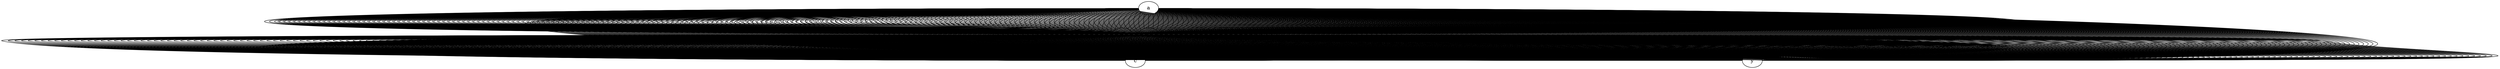 graph test2 {
       a -- b -- c;
       a -- {x y};
       x -- c {
       a -- b -- c;
       a -- {x y};
       x -- c {
       a -- b -- c;
       a -- {x y};
       x -- c {
       a -- b -- c;
       a -- {x y};
       x -- c {
       a -- b -- c;
       a -- {x y};
       x -- c {
       a -- b -- c;
       a -- {x y};
       x -- c {
       a -- b -- c;
       a -- {x y};
       x -- c {
       a -- b -- c;
       a -- {x y};
       x -- c {
       a -- b -- c;
       a -- {x y};
       x -- c {
       a -- b -- c;
       a -- {x y};
       x -- c {
       a -- b -- c;
       a -- {x y};
       x -- c {
       a -- b -- c;
       a -- {x y};
       x -- c {
       a -- b -- c;
       a -- {x y};
       x -- c {
       a -- b -- c;
       a -- {x y};
       x -- c {
       a -- b -- c;
       a -- {x y};
       x -- c {
       a -- b -- c;
       a -- {x y};
       x -- c {
       a -- b -- c;
       a -- {x y};
       x -- c {
       a -- b -- c;
       a -- {x y};
       x -- c {
       a -- b -- c;
       a -- {x y};
       x -- c {
       a -- b -- c;
       a -- {x y};
       x -- c {
       a -- b -- c;
       a -- {x y};
       x -- c {
       a -- b -- c;
       a -- {x y};
       x -- c {
       a -- b -- c;
       a -- {x y};
       x -- c {
       a -- b -- c;
       a -- {x y};
       x -- c {
       a -- b -- c;
       a -- {x y};
       x -- c {
       a -- b -- c;
       a -- {x y};
       x -- c {
       a -- b -- c;
       a -- {x y};
       x -- c {
       a -- b -- c;
       a -- {x y};
       x -- c {
       a -- b -- c;
       a -- {x y};
       x -- c {
       a -- b -- c;
       a -- {x y};
       x -- c {
       a -- b -- c;
       a -- {x y};
       x -- c {
       a -- b -- c;
       a -- {x y};
       x -- c {
       a -- b -- c;
       a -- {x y};
       x -- c {
       a -- b -- c;
       a -- {x y};
       x -- c {
       a -- b -- c;
       a -- {x y};
       x -- c {
       a -- b -- c;
       a -- {x y};
       x -- c {
       a -- b -- c;
       a -- {x y};
       x -- c {
       a -- b -- c;
       a -- {x y};
       x -- c {
       a -- b -- c;
       a -- {x y};
       x -- c {
       a -- b -- c;
       a -- {x y};
       x -- c {
       a -- b -- c;
       a -- {x y};
       x -- c {
       a -- b -- c;
       a -- {x y};
       x -- c {
       a -- b -- c;
       a -- {x y};
       x -- c {
       a -- b -- c;
       a -- {x y};
       x -- c {
       a -- b -- c;
       a -- {x y};
       x -- c {
       a -- b -- c;
       a -- {x y};
       x -- c {
       a -- b -- c;
       a -- {x y};
       x -- c {
       a -- b -- c;
       a -- {x y};
       x -- c {
       a -- b -- c;
       a -- {x y};
       x -- c {
       a -- b -- c;
       a -- {x y};
       x -- c {
       a -- b -- c;
       a -- {x y};
       x -- c {
       a -- b -- c;
       a -- {x y};
       x -- c {
       a -- b -- c;
       a -- {x y};
       x -- c {
       a -- b -- c;
       a -- {x y};
       x -- c {
       a -- b -- c;
       a -- {x y};
       x -- c {
       a -- b -- c;
       a -- {x y};
       x -- c {
       a -- b -- c;
       a -- {x y};
       x -- c {
       a -- b -- c;
       a -- {x y};
       x -- c {
       a -- b -- c;
       a -- {x y};
       x -- c {
       a -- b -- c;
       a -- {x y};
       x -- c {
       a -- b -- c;
       a -- {x y};
       x -- c {
       a -- b -- c;
       a -- {x y};
       x -- c {
       a -- b -- c;
       a -- {x y};
       x -- c {
       a -- b -- c;
       a -- {x y};
       x -- c {
       a -- b -- c;
       a -- {x y};
       x -- c {
       a -- b -- c;
       a -- {x y};
       x -- c {
       a -- b -- c;
       a -- {x y};
       x -- c {
       a -- b -- c;
       a -- {x y};
       x -- c {
       a -- b -- c;
       a -- {x y};
       x -- c {
       a -- b -- c;
       a -- {x y};
       x -- c {
       a -- b -- c;
       a -- {x y};
       x -- c {
       a -- b -- c;
       a -- {x y};
       x -- c {
       a -- b -- c;
       a -- {x y};
       x -- c {
       a -- b -- c;
       a -- {x y};
       x -- c {
       a -- b -- c;
       a -- {x y};
       x -- c {
       a -- b -- c;
       a -- {x y};
       x -- c {
       a -- b -- c;
       a -- {x y};
       x -- c {
       a -- b -- c;
       a -- {x y};
       x -- c {
       a -- b -- c;
       a -- {x y};
       x -- c {
       a -- b -- c;
       a -- {x y};
       x -- c {
       a -- b -- c;
       a -- {x y};
       x -- c {
       a -- b -- c;
       a -- {x y};
       x -- c {
       a -- b -- c;
       a -- {x y};
       x -- c {
       a -- b -- c;
       a -- {x y};
       x -- c {
       a -- b -- c;
       a -- {x y};
       x -- c {
       a -- b -- c;
       a -- {x y};
       x -- c {
       a -- b -- c;
       a -- {x y};
       x -- c {
       a -- b -- c;
       a -- {x y};
       x -- c {
       a -- b -- c;
       a -- {x y};
       x -- c {
       a -- b -- c;
       a -- {x y};
       x -- c {
       a -- b -- c;
       a -- {x y};
       x -- c {
       a -- b -- c;
       a -- {x y};
       x -- c {
       a -- b -- c;
       a -- {x y};
       x -- c {
       a -- b -- c;
       a -- {x y};
       x -- c {
       a -- b -- c;
       a -- {x y};
       x -- c {
       a -- b -- c;
       a -- {x y};
       x -- c {
       a -- b -- c;
       a -- {x y};
       x -- c {
       a -- b -- c;
       a -- {x y};
       x -- c {
       a -- b -- c;
       a -- {x y};
       x -- c {
       a -- b -- c;
       a -- {x y};
       x -- c {
       a -- b -- c;
       a -- {x y};
       x -- c {
       a -- b -- c;
       a -- {x y};
       x -- c {
       a -- b -- c;
       a -- {x y};
       x -- c {
       a -- b -- c;
       a -- {x y};
       x -- c {
       a -- b -- c;
       a -- {x y};
       x -- c {
       a -- b -- c;
       a -- {x y};
       x -- c {
       a -- b -- c;
       a -- {x y};
       x -- c {
       a -- b -- c;
       a -- {x y};
       x -- c {
       a -- b -- c;
       a -- {x y};
       x -- c {
       a -- b -- c;
       a -- {x y};
       x -- c {
       a -- b -- c;
       a -- {x y};
       x -- c {
       a -- b -- c;
       a -- {x y};
       x -- c {
       a -- b -- c;
       a -- {x y};
       x -- c {
       a -- b -- c;
       a -- {x y};
       x -- c {
       a -- b -- c;
       a -- {x y};
       x -- c {
       a -- b -- c;
       a -- {x y};
       x -- c {
       a -- b -- c;
       a -- {x y};
       x -- c {
       a -- b -- c;
       a -- {x y};
       x -- c {
       a -- b -- c;
       a -- {x y};
       x -- c {
       a -- b -- c;
       a -- {x y};
       x -- c {
       a -- b -- c;
       a -- {x y};
       x -- c {
       a -- b -- c;
       a -- {x y};
       x -- c {
       a -- b -- c;
       a -- {x y};
       x -- c {
       a -- b -- c;
       a -- {x y};
       x -- c {
       a -- b -- c;
       a -- {x y};
       x -- c {
       a -- b -- c;
       a -- {x y};
       x -- c {
       a -- b -- c;
       a -- {x y};
       x -- c {
       a -- b -- c;
       a -- {x y};
       x -- c {
       a -- b -- c;
       a -- {x y};
       x -- c {
       a -- b -- c;
       a -- {x y};
       x -- c {
       a -- b -- c;
       a -- {x y};
       x -- c {
       a -- b -- c;
       a -- {x y};
       x -- c {
       a -- b -- c;
       a -- {x y};
       x -- c {
       a -- b -- c;
       a -- {x y};
       x -- c {
       a -- b -- c;
       a -- {x y};
       x -- c {
       a -- b -- c;
       a -- {x y};
       x -- c {
       a -- b -- c;
       a -- {x y};
       x -- c {
       a -- b -- c;
       a -- {x y};
       x -- c {
       a -- b -- c;
       a -- {x y};
       x -- c {
       a -- b -- c;
       a -- {x y};
       x -- c {
       a -- b -- c;
       a -- {x y};
       x -- c {
       a -- b -- c;
       a -- {x y};
       x -- c {
       a -- b -- c;
       a -- {x y};
       x -- c {
       a -- b -- c;
       a -- {x y};
       x -- c {
       a -- b -- c;
       a -- {x y};
       x -- c {
       a -- b -- c;
       a -- {x y};
       x -- c {
       a -- b -- c;
       a -- {x y};
       x -- c {
       a -- b -- c;
       a -- {x y};
       x -- c {
       a -- b -- c;
       a -- {x y};
       x -- c {
       a -- b -- c;
       a -- {x y};
       x -- c {
       a -- b -- c;
       a -- {x y};
       x -- c {
       a -- b -- c;
       a -- {x y};
       x -- c {
       a -- b -- c;
       a -- {x y};
       x -- c {
       a -- b -- c;
       a -- {x y};
       x -- c {
       a -- b -- c;
       a -- {x y};
       x -- c {
       a -- b -- c;
       a -- {x y};
       x -- c {
       a -- b -- c;
       a -- {x y};
       x -- c {
       a -- b -- c;
       a -- {x y};
       x -- c {
       a -- b -- c;
       a -- {x y};
       x -- c {
       a -- b -- c;
       a -- {x y};
       x -- c {
       a -- b -- c;
       a -- {x y};
       x -- c {
       a -- b -- c;
       a -- {x y};
       x -- c {
       a -- b -- c;
       a -- {x y};
       x -- c {
       a -- b -- c;
       a -- {x y};
       x -- c {
       a -- b -- c;
       a -- {x y};
       x -- c {
       a -- b -- c;
       a -- {x y};
       x -- c {
       a -- b -- c;
       a -- {x y};
       x -- c {
       a -- b -- c;
       a -- {x y};
       x -- c {
       a -- b -- c;
       a -- {x y};
       x -- c {
       a -- b -- c;
       a -- {x y};
       x -- c {
       a -- b -- c;
       a -- {x y};
       x -- c {
       a -- b -- c;
       a -- {x y};
       x -- c {
       a -- b -- c;
       a -- {x y};
       x -- c {
       a -- b -- c;
       a -- {x y};
       x -- c {
       a -- b -- c;
       a -- {x y};
       x -- c {
       a -- b -- c;
       a -- {x y};
       x -- c {
       a -- b -- c;
       a -- {x y};
       x -- c {
       a -- b -- c;
       a -- {x y};
       x -- c {
       a -- b -- c;
       a -- {x y};
       x -- c {
       a -- b -- c;
       a -- {x y};
       x -- c {
       a -- b -- c;
       a -- {x y};
       x -- c {
       a -- b -- c;
       a -- {x y};
       x -- c {
       a -- b -- c;
       a -- {x y};
       x -- c {
       a -- b -- c;
       a -- {x y};
       x -- c {
       a -- b -- c;
       a -- {x y};
       x -- c {
       a -- b -- c;
       a -- {x y};
       x -- c {
       a -- b -- c;
       a -- {x y};
       x -- c {
       a -- b -- c;
       a -- {x y};
       x -- c {
       a -- b -- c;
       a -- {x y};
       x -- c {
       a -- b -- c;
       a -- {x y};
       x -- c {
       a -- b -- c;
       a -- {x y};
       x -- c {
       a -- b -- c;
       a -- {x y};
       x -- c {
       a -- b -- c;
       a -- {x y};
       x -- c {
       a -- b -- c;
       a -- {x y};
       x -- c {
       a -- b -- c;
       a -- {x y};
       x -- c {
       a -- b -- c;
       a -- {x y};
       x -- c {
       a -- b -- c;
       a -- {x y};
       x -- c {
       a -- b -- c;
       a -- {x y};
       x -- c {
       a -- b -- c;
       a -- {x y};
       x -- c {
       a -- b -- c;
       a -- {x y};
       x -- c {
       a -- b -- c;
       a -- {x y};
       x -- c {
       a -- b -- c;
       a -- {x y};
       x -- c {
       a -- b -- c;
       a -- {x y};
       x -- c {
       a -- b -- c;
       a -- {x y};
       x -- c {
       a -- b -- c;
       a -- {x y};
       x -- c {
       a -- b -- c;
       a -- {x y};
       x -- c {
       a -- b -- c;
       a -- {x y};
       x -- c {
       a -- b -- c;
       a -- {x y};
       x -- c {
       a -- b -- c;
       a -- {x y};
       x -- c {
       a -- b -- c;
       a -- {x y};
       x -- c {
       a -- b -- c;
       a -- {x y};
       x -- c {
       a -- b -- c;
       a -- {x y};
       x -- c {
       a -- b -- c;
       a -- {x y};
       x -- c {
       a -- b -- c;
       a -- {x y};
       x -- c {
       a -- b -- c;
       a -- {x y};
       x -- c {
       a -- b -- c;
       a -- {x y};
       x -- c {
       a -- b -- c;
       a -- {x y};
       x -- c {
       a -- b -- c;
       a -- {x y};
       x -- c {
       a -- b -- c;
       a -- {x y};
       x -- c {
       a -- b -- c;
       a -- {x y};
       x -- c {
       a -- b -- c;
       a -- {x y};
       x -- c {
       a -- b -- c;
       a -- {x y};
       x -- c {
       a -- b -- c;
       a -- {x y};
       x -- c {
       a -- b -- c;
       a -- {x y};
       x -- c {
       a -- b -- c;
       a -- {x y};
       x -- c {
       a -- b -- c;
       a -- {x y};
       x -- c {
       a -- b -- c;
       a -- {x y};
       x -- c {
       a -- b -- c;
       a -- {x y};
       x -- c {
       a -- b -- c;
       a -- {x y};
       x -- c {
       a -- b -- c;
       a -- {x y};
       x -- c {
       a -- b -- c;
       a -- {x y};
       x -- c {
       a -- b -- c;
       a -- {x y};
       x -- c {
       a -- b -- c;
       a -- {x y};
       x -- c {
       a -- b -- c;
       a -- {x y};
       x -- c {
       a -- b -- c;
       a -- {x y};
       x -- c {
       a -- b -- c;
       a -- {x y};
       x -- c {
       a -- b -- c;
       a -- {x y};
       x -- c {
       a -- b -- c;
       a -- {x y};
       x -- c {
       a -- b -- c;
       a -- {x y};
       x -- c {
       a -- b -- c;
       a -- {x y};
       x -- c {
       a -- b -- c;
       a -- {x y};
       x -- c {
       a -- b -- c;
       a -- {x y};
       x -- c {
       a -- b -- c;
       a -- {x y};
       x -- c {
       a -- b -- c;
       a -- {x y};
       x -- c {
       a -- b -- c;
       a -- {x y};
       x -- c {
       a -- b -- c;
       a -- {x y};
       x -- c {
       a -- b -- c;
       a -- {x y};
       x -- c {
       a -- b -- c;
       a -- {x y};
       x -- c {
       a -- b -- c;
       a -- {x y};
       x -- c {
       a -- b -- c;
       a -- {x y};
       x -- c {
       a -- b -- c;
       a -- {x y};
       x -- c {
       a -- b -- c;
       a -- {x y};
       x -- c {
       a -- b -- c;
       a -- {x y};
       x -- c {
       a -- b -- c;
       a -- {x y};
       x -- c {
       a -- b -- c;
       a -- {x y};
       x -- c {
       a -- b -- c;
       a -- {x y};
       x -- c {
       a -- b -- c;
       a -- {x y};
       x -- c {
       a -- b -- c;
       a -- {x y};
       x -- c {
       a -- b -- c;
       a -- {x y};
       x -- c {
       a -- b -- c;
       a -- {x y};
       x -- c {
       a -- b -- c;
       a -- {x y};
       x -- c {
       a -- b -- c;
       a -- {x y};
       x -- c {
       a -- b -- c;
       a -- {x y};
       x -- c {
       a -- b -- c;
       a -- {x y};
       x -- c {
       a -- b -- c;
       a -- {x y};
       x -- c {
       a -- b -- c;
       a -- {x y};
       x -- c {
       a -- b -- c;
       a -- {x y};
       x -- c {
       a -- b -- c;
       a -- {x y};
       x -- c {
       a -- b -- c;
       a -- {x y};
       x -- c {
       a -- b -- c;
       a -- {x y};
       x -- c {
       a -- b -- c;
       a -- {x y};
       x -- c {
       a -- b -- c;
       a -- {x y};
       x -- c {
       a -- b -- c;
       a -- {x y};
       x -- c {
       a -- b -- c;
       a -- {x y};
       x -- c {
       a -- b -- c;
       a -- {x y};
       x -- c {
       a -- b -- c;
       a -- {x y};
       x -- c {
       a -- b -- c;
       a -- {x y};
       x -- c {
       a -- b -- c;
       a -- {x y};
       x -- c {
       a -- b -- c;
       a -- {x y};
       x -- c {
       a -- b -- c;
       a -- {x y};
       x -- c {
       a -- b -- c;
       a -- {x y};
       x -- c {
       a -- b -- c;
       a -- {x y};
       x -- c {
       a -- b -- c;
       a -- {x y};
       x -- c {
       a -- b -- c;
       a -- {x y};
       x -- c {
       a -- b -- c;
       a -- {x y};
       x -- c {
       a -- b -- c;
       a -- {x y};
       x -- c {
       a -- b -- c;
       a -- {x y};
       x -- c {
       a -- b -- c;
       a -- {x y};
       x -- c {
       a -- b -- c;
       a -- {x y};
       x -- c {
       a -- b -- c;
       a -- {x y};
       x -- c {
       a -- b -- c;
       a -- {x y};
       x -- c {
       a -- b -- c;
       a -- {x y};
       x -- c {
       a -- b -- c;
       a -- {x y};
       x -- c {
       a -- b -- c;
       a -- {x y};
       x -- c {
       a -- b -- c;
       a -- {x y};
       x -- c {
       a -- b -- c;
       a -- {x y};
       x -- c {
       a -- b -- c;
       a -- {x y};
       x -- c {
       a -- b -- c;
       a -- {x y};
       x -- c {
       a -- b -- c;
       a -- {x y};
       x -- c {
       a -- b -- c;
       a -- {x y};
       x -- c {
       a -- b -- c;
       a -- {x y};
       x -- c {
       a -- b -- c;
       a -- {x y};
       x -- c {
       a -- b -- c;
       a -- {x y};
       x -- c {
       a -- b -- c;
       a -- {x y};
       x -- c {
       a -- b -- c;
       a -- {x y};
       x -- c {
       a -- b -- c;
       a -- {x y};
       x -- c {
       a -- b -- c;
       a -- {x y};
       x -- c {
       a -- b -- c;
       a -- {x y};
       x -- c {
       a -- b -- c;
       a -- {x y};
       x -- c {
       a -- b -- c;
       a -- {x y};
       x -- c {
       a -- b -- c;
       a -- {x y};
       x -- c {
       a -- b -- c;
       a -- {x y};
       x -- c {
       a -- b -- c;
       a -- {x y};
       x -- c {
       a -- b -- c;
       a -- {x y};
       x -- c {
       a -- b -- c;
       a -- {x y};
       x -- c {
       a -- b -- c;
       a -- {x y};
       x -- c {
       a -- b -- c;
       a -- {x y};
       x -- c {
       a -- b -- c;
       a -- {x y};
       x -- c {
       a -- b -- c;
       a -- {x y};
       x -- c {
       a -- b -- c;
       a -- {x y};
       x -- c {
       a -- b -- c;
       a -- {x y};
       x -- c {
       a -- b -- c;
       a -- {x y};
       x -- c {
       a -- b -- c;
       a -- {x y};
       x -- c {
       a -- b -- c;
       a -- {x y};
       x -- c {
       a -- b -- c;
       a -- {x y};
       x -- c {
       a -- b -- c;
       a -- {x y};
       x -- c {
       a -- b -- c;
       a -- {x y};
       x -- c {
       a -- b -- c;
       a -- {x y};
       x -- c {
       a -- b -- c;
       a -- {x y};
       x -- c {
       a -- b -- c;
       a -- {x y};
       x -- c {
       a -- b -- c;
       a -- {x y};
       x -- c {
       a -- b -- c;
       a -- {x y};
       x -- c {
       a -- b -- c;
       a -- {x y};
       x -- c {
       a -- b -- c;
       a -- {x y};
       x -- c {
       a -- b -- c;
       a -- {x y};
       x -- c {
       a -- b -- c;
       a -- {x y};
       x -- c {
       a -- b -- c;
       a -- {x y};
       x -- c {
       a -- b -- c;
       a -- {x y};
       x -- c {
       a -- b -- c;
       a -- {x y};
       x -- c {
       a -- b -- c;
       a -- {x y};
       x -- c {
       a -- b -- c;
       a -- {x y};
       x -- c {
       a -- b -- c;
       a -- {x y};
       x -- c {
       a -- b -- c;
       a -- {x y};
       x -- c {
       a -- b -- c;
       a -- {x y};
       x -- c {
       a -- b -- c;
       a -- {x y};
       x -- c {
       a -- b -- c;
       a -- {x y};
       x -- c {
       a -- b -- c;
       a -- {x y};
       x -- c {
       a -- b -- c;
       a -- {x y};
       x -- c {
       a -- b -- c;
       a -- {x y};
       x -- c {
       a -- b -- c;
       a -- {x y};
       x -- c {
       a -- b -- c;
       a -- {x y};
       x -- c [w=10.1];
       x -- y [w=5.0,len=3];
};
       x -- y [w=5.0,len=3];
};
       x -- y [w=5.0,len=3];
};
       x -- y [w=5.0,len=3];
};
       x -- y [w=5.0,len=3];
};
       x -- y [w=5.0,len=3];
};
       x -- y [w=5.0,len=3];
};
       x -- y [w=5.0,len=3];
};
       x -- y [w=5.0,len=3];
};
       x -- y [w=5.0,len=3];
};
       x -- y [w=5.0,len=3];
};
       x -- y [w=5.0,len=3];
};
       x -- y [w=5.0,len=3];
};
       x -- y [w=5.0,len=3];
};
       x -- y [w=5.0,len=3];
};
       x -- y [w=5.0,len=3];
};
       x -- y [w=5.0,len=3];
};
       x -- y [w=5.0,len=3];
};
       x -- y [w=5.0,len=3];
};
       x -- y [w=5.0,len=3];
};
       x -- y [w=5.0,len=3];
};
       x -- y [w=5.0,len=3];
};
       x -- y [w=5.0,len=3];
};
       x -- y [w=5.0,len=3];
};
       x -- y [w=5.0,len=3];
};
       x -- y [w=5.0,len=3];
};
       x -- y [w=5.0,len=3];
};
       x -- y [w=5.0,len=3];
};
       x -- y [w=5.0,len=3];
};
       x -- y [w=5.0,len=3];
};
       x -- y [w=5.0,len=3];
};
       x -- y [w=5.0,len=3];
};
       x -- y [w=5.0,len=3];
};
       x -- y [w=5.0,len=3];
};
       x -- y [w=5.0,len=3];
};
       x -- y [w=5.0,len=3];
};
       x -- y [w=5.0,len=3];
};
       x -- y [w=5.0,len=3];
};
       x -- y [w=5.0,len=3];
};
       x -- y [w=5.0,len=3];
};
       x -- y [w=5.0,len=3];
};
       x -- y [w=5.0,len=3];
};
       x -- y [w=5.0,len=3];
};
       x -- y [w=5.0,len=3];
};
       x -- y [w=5.0,len=3];
};
       x -- y [w=5.0,len=3];
};
       x -- y [w=5.0,len=3];
};
       x -- y [w=5.0,len=3];
};
       x -- y [w=5.0,len=3];
};
       x -- y [w=5.0,len=3];
};
       x -- y [w=5.0,len=3];
};
       x -- y [w=5.0,len=3];
};
       x -- y [w=5.0,len=3];
};
       x -- y [w=5.0,len=3];
};
       x -- y [w=5.0,len=3];
};
       x -- y [w=5.0,len=3];
};
       x -- y [w=5.0,len=3];
};
       x -- y [w=5.0,len=3];
};
       x -- y [w=5.0,len=3];
};
       x -- y [w=5.0,len=3];
};
       x -- y [w=5.0,len=3];
};
       x -- y [w=5.0,len=3];
};
       x -- y [w=5.0,len=3];
};
       x -- y [w=5.0,len=3];
};
       x -- y [w=5.0,len=3];
};
       x -- y [w=5.0,len=3];
};
       x -- y [w=5.0,len=3];
};
       x -- y [w=5.0,len=3];
};
       x -- y [w=5.0,len=3];
};
       x -- y [w=5.0,len=3];
};
       x -- y [w=5.0,len=3];
};
       x -- y [w=5.0,len=3];
};
       x -- y [w=5.0,len=3];
};
       x -- y [w=5.0,len=3];
};
       x -- y [w=5.0,len=3];
};
       x -- y [w=5.0,len=3];
};
       x -- y [w=5.0,len=3];
};
       x -- y [w=5.0,len=3];
};
       x -- y [w=5.0,len=3];
};
       x -- y [w=5.0,len=3];
};
       x -- y [w=5.0,len=3];
};
       x -- y [w=5.0,len=3];
};
       x -- y [w=5.0,len=3];
};
       x -- y [w=5.0,len=3];
};
       x -- y [w=5.0,len=3];
};
       x -- y [w=5.0,len=3];
};
       x -- y [w=5.0,len=3];
};
       x -- y [w=5.0,len=3];
};
       x -- y [w=5.0,len=3];
};
       x -- y [w=5.0,len=3];
};
       x -- y [w=5.0,len=3];
};
       x -- y [w=5.0,len=3];
};
       x -- y [w=5.0,len=3];
};
       x -- y [w=5.0,len=3];
};
       x -- y [w=5.0,len=3];
};
       x -- y [w=5.0,len=3];
};
       x -- y [w=5.0,len=3];
};
       x -- y [w=5.0,len=3];
};
       x -- y [w=5.0,len=3];
};
       x -- y [w=5.0,len=3];
};
       x -- y [w=5.0,len=3];
};
       x -- y [w=5.0,len=3];
};
       x -- y [w=5.0,len=3];
};
       x -- y [w=5.0,len=3];
};
       x -- y [w=5.0,len=3];
};
       x -- y [w=5.0,len=3];
};
       x -- y [w=5.0,len=3];
};
       x -- y [w=5.0,len=3];
};
       x -- y [w=5.0,len=3];
};
       x -- y [w=5.0,len=3];
};
       x -- y [w=5.0,len=3];
};
       x -- y [w=5.0,len=3];
};
       x -- y [w=5.0,len=3];
};
       x -- y [w=5.0,len=3];
};
       x -- y [w=5.0,len=3];
};
       x -- y [w=5.0,len=3];
};
       x -- y [w=5.0,len=3];
};
       x -- y [w=5.0,len=3];
};
       x -- y [w=5.0,len=3];
};
       x -- y [w=5.0,len=3];
};
       x -- y [w=5.0,len=3];
};
       x -- y [w=5.0,len=3];
};
       x -- y [w=5.0,len=3];
};
       x -- y [w=5.0,len=3];
};
       x -- y [w=5.0,len=3];
};
       x -- y [w=5.0,len=3];
};
       x -- y [w=5.0,len=3];
};
       x -- y [w=5.0,len=3];
};
       x -- y [w=5.0,len=3];
};
       x -- y [w=5.0,len=3];
};
       x -- y [w=5.0,len=3];
};
       x -- y [w=5.0,len=3];
};
       x -- y [w=5.0,len=3];
};
       x -- y [w=5.0,len=3];
};
       x -- y [w=5.0,len=3];
};
       x -- y [w=5.0,len=3];
};
       x -- y [w=5.0,len=3];
};
       x -- y [w=5.0,len=3];
};
       x -- y [w=5.0,len=3];
};
       x -- y [w=5.0,len=3];
};
       x -- y [w=5.0,len=3];
};
       x -- y [w=5.0,len=3];
};
       x -- y [w=5.0,len=3];
};
       x -- y [w=5.0,len=3];
};
       x -- y [w=5.0,len=3];
};
       x -- y [w=5.0,len=3];
};
       x -- y [w=5.0,len=3];
};
       x -- y [w=5.0,len=3];
};
       x -- y [w=5.0,len=3];
};
       x -- y [w=5.0,len=3];
};
       x -- y [w=5.0,len=3];
};
       x -- y [w=5.0,len=3];
};
       x -- y [w=5.0,len=3];
};
       x -- y [w=5.0,len=3];
};
       x -- y [w=5.0,len=3];
};
       x -- y [w=5.0,len=3];
};
       x -- y [w=5.0,len=3];
};
       x -- y [w=5.0,len=3];
};
       x -- y [w=5.0,len=3];
};
       x -- y [w=5.0,len=3];
};
       x -- y [w=5.0,len=3];
};
       x -- y [w=5.0,len=3];
};
       x -- y [w=5.0,len=3];
};
       x -- y [w=5.0,len=3];
};
       x -- y [w=5.0,len=3];
};
       x -- y [w=5.0,len=3];
};
       x -- y [w=5.0,len=3];
};
       x -- y [w=5.0,len=3];
};
       x -- y [w=5.0,len=3];
};
       x -- y [w=5.0,len=3];
};
       x -- y [w=5.0,len=3];
};
       x -- y [w=5.0,len=3];
};
       x -- y [w=5.0,len=3];
};
       x -- y [w=5.0,len=3];
};
       x -- y [w=5.0,len=3];
};
       x -- y [w=5.0,len=3];
};
       x -- y [w=5.0,len=3];
};
       x -- y [w=5.0,len=3];
};
       x -- y [w=5.0,len=3];
};
       x -- y [w=5.0,len=3];
};
       x -- y [w=5.0,len=3];
};
       x -- y [w=5.0,len=3];
};
       x -- y [w=5.0,len=3];
};
       x -- y [w=5.0,len=3];
};
       x -- y [w=5.0,len=3];
};
       x -- y [w=5.0,len=3];
};
       x -- y [w=5.0,len=3];
};
       x -- y [w=5.0,len=3];
};
       x -- y [w=5.0,len=3];
};
       x -- y [w=5.0,len=3];
};
       x -- y [w=5.0,len=3];
};
       x -- y [w=5.0,len=3];
};
       x -- y [w=5.0,len=3];
};
       x -- y [w=5.0,len=3];
};
       x -- y [w=5.0,len=3];
};
       x -- y [w=5.0,len=3];
};
       x -- y [w=5.0,len=3];
};
       x -- y [w=5.0,len=3];
};
       x -- y [w=5.0,len=3];
};
       x -- y [w=5.0,len=3];
};
       x -- y [w=5.0,len=3];
};
       x -- y [w=5.0,len=3];
};
       x -- y [w=5.0,len=3];
};
       x -- y [w=5.0,len=3];
};
       x -- y [w=5.0,len=3];
};
       x -- y [w=5.0,len=3];
};
       x -- y [w=5.0,len=3];
};
       x -- y [w=5.0,len=3];
};
       x -- y [w=5.0,len=3];
};
       x -- y [w=5.0,len=3];
};
       x -- y [w=5.0,len=3];
};
       x -- y [w=5.0,len=3];
};
       x -- y [w=5.0,len=3];
};
       x -- y [w=5.0,len=3];
};
       x -- y [w=5.0,len=3];
};
       x -- y [w=5.0,len=3];
};
       x -- y [w=5.0,len=3];
};
       x -- y [w=5.0,len=3];
};
       x -- y [w=5.0,len=3];
};
       x -- y [w=5.0,len=3];
};
       x -- y [w=5.0,len=3];
};
       x -- y [w=5.0,len=3];
};
       x -- y [w=5.0,len=3];
};
       x -- y [w=5.0,len=3];
};
       x -- y [w=5.0,len=3];
};
       x -- y [w=5.0,len=3];
};
       x -- y [w=5.0,len=3];
};
       x -- y [w=5.0,len=3];
};
       x -- y [w=5.0,len=3];
};
       x -- y [w=5.0,len=3];
};
       x -- y [w=5.0,len=3];
};
       x -- y [w=5.0,len=3];
};
       x -- y [w=5.0,len=3];
};
       x -- y [w=5.0,len=3];
};
       x -- y [w=5.0,len=3];
};
       x -- y [w=5.0,len=3];
};
       x -- y [w=5.0,len=3];
};
       x -- y [w=5.0,len=3];
};
       x -- y [w=5.0,len=3];
};
       x -- y [w=5.0,len=3];
};
       x -- y [w=5.0,len=3];
};
       x -- y [w=5.0,len=3];
};
       x -- y [w=5.0,len=3];
};
       x -- y [w=5.0,len=3];
};
       x -- y [w=5.0,len=3];
};
       x -- y [w=5.0,len=3];
};
       x -- y [w=5.0,len=3];
};
       x -- y [w=5.0,len=3];
};
       x -- y [w=5.0,len=3];
};
       x -- y [w=5.0,len=3];
};
       x -- y [w=5.0,len=3];
};
       x -- y [w=5.0,len=3];
};
       x -- y [w=5.0,len=3];
};
       x -- y [w=5.0,len=3];
};
       x -- y [w=5.0,len=3];
};
       x -- y [w=5.0,len=3];
};
       x -- y [w=5.0,len=3];
};
       x -- y [w=5.0,len=3];
};
       x -- y [w=5.0,len=3];
};
       x -- y [w=5.0,len=3];
};
       x -- y [w=5.0,len=3];
};
       x -- y [w=5.0,len=3];
};
       x -- y [w=5.0,len=3];
};
       x -- y [w=5.0,len=3];
};
       x -- y [w=5.0,len=3];
};
       x -- y [w=5.0,len=3];
};
       x -- y [w=5.0,len=3];
};
       x -- y [w=5.0,len=3];
};
       x -- y [w=5.0,len=3];
};
       x -- y [w=5.0,len=3];
};
       x -- y [w=5.0,len=3];
};
       x -- y [w=5.0,len=3];
};
       x -- y [w=5.0,len=3];
};
       x -- y [w=5.0,len=3];
};
       x -- y [w=5.0,len=3];
};
       x -- y [w=5.0,len=3];
};
       x -- y [w=5.0,len=3];
};
       x -- y [w=5.0,len=3];
};
       x -- y [w=5.0,len=3];
};
       x -- y [w=5.0,len=3];
};
       x -- y [w=5.0,len=3];
};
       x -- y [w=5.0,len=3];
};
       x -- y [w=5.0,len=3];
};
       x -- y [w=5.0,len=3];
};
       x -- y [w=5.0,len=3];
};
       x -- y [w=5.0,len=3];
};
       x -- y [w=5.0,len=3];
};
       x -- y [w=5.0,len=3];
};
       x -- y [w=5.0,len=3];
};
       x -- y [w=5.0,len=3];
};
       x -- y [w=5.0,len=3];
};
       x -- y [w=5.0,len=3];
};
       x -- y [w=5.0,len=3];
};
       x -- y [w=5.0,len=3];
};
       x -- y [w=5.0,len=3];
};
       x -- y [w=5.0,len=3];
};
       x -- y [w=5.0,len=3];
};
       x -- y [w=5.0,len=3];
};
       x -- y [w=5.0,len=3];
};
       x -- y [w=5.0,len=3];
};
       x -- y [w=5.0,len=3];
};
       x -- y [w=5.0,len=3];
};
       x -- y [w=5.0,len=3];
};
       x -- y [w=5.0,len=3];
};
       x -- y [w=5.0,len=3];
};
       x -- y [w=5.0,len=3];
};
       x -- y [w=5.0,len=3];
};
       x -- y [w=5.0,len=3];
};
       x -- y [w=5.0,len=3];
};
       x -- y [w=5.0,len=3];
};
       x -- y [w=5.0,len=3];
};
       x -- y [w=5.0,len=3];
};
       x -- y [w=5.0,len=3];
};
       x -- y [w=5.0,len=3];
};
       x -- y [w=5.0,len=3];
};
       x -- y [w=5.0,len=3];
};
       x -- y [w=5.0,len=3];
};
       x -- y [w=5.0,len=3];
};
       x -- y [w=5.0,len=3];
};
       x -- y [w=5.0,len=3];
};
       x -- y [w=5.0,len=3];
};
       x -- y [w=5.0,len=3];
};
       x -- y [w=5.0,len=3];
};
       x -- y [w=5.0,len=3];
};
       x -- y [w=5.0,len=3];
};
       x -- y [w=5.0,len=3];
};
       x -- y [w=5.0,len=3];
};
       x -- y [w=5.0,len=3];
};
       x -- y [w=5.0,len=3];
};
       x -- y [w=5.0,len=3];
};
       x -- y [w=5.0,len=3];
};
       x -- y [w=5.0,len=3];
};
       x -- y [w=5.0,len=3];
};
       x -- y [w=5.0,len=3];
};
       x -- y [w=5.0,len=3];
};
       x -- y [w=5.0,len=3];
};
       x -- y [w=5.0,len=3];
};
       x -- y [w=5.0,len=3];
};
       x -- y [w=5.0,len=3];
};
       x -- y [w=5.0,len=3];
};
       x -- y [w=5.0,len=3];
};
       x -- y [w=5.0,len=3];
};
       x -- y [w=5.0,len=3];
};
       x -- y [w=5.0,len=3];
};
       x -- y [w=5.0,len=3];
};
       x -- y [w=5.0,len=3];
};
       x -- y [w=5.0,len=3];
};
       x -- y [w=5.0,len=3];
};
       x -- y [w=5.0,len=3];
};
       x -- y [w=5.0,len=3];
};
       x -- y [w=5.0,len=3];
}

